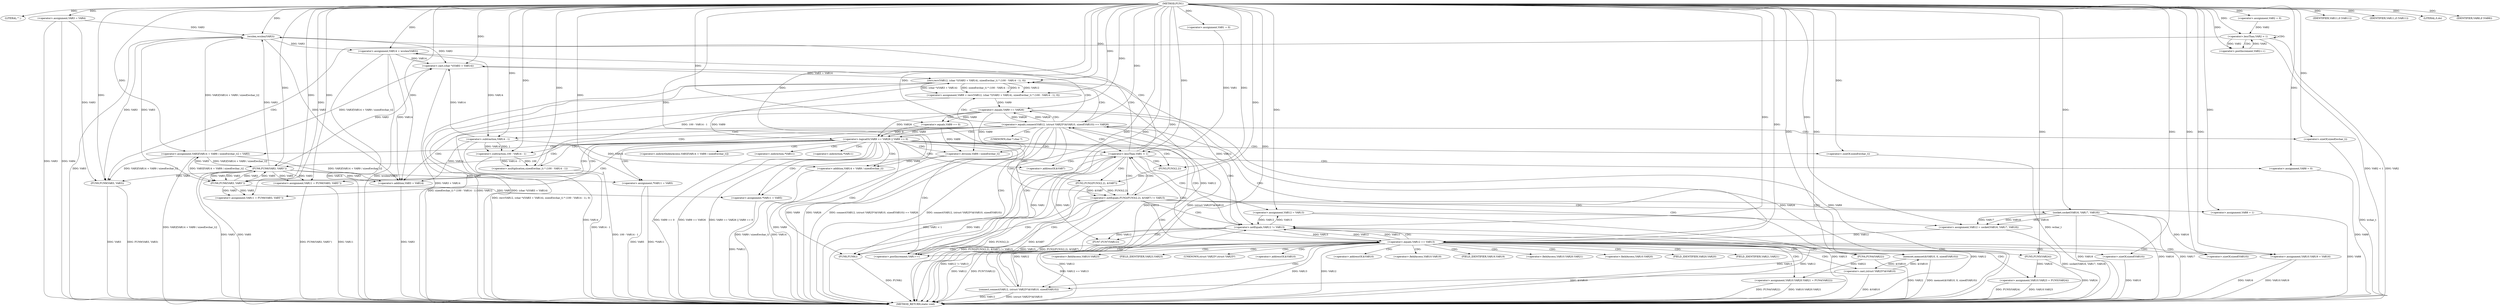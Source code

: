 digraph FUN1 {  
"1000100" [label = "(METHOD,FUN1)" ]
"1000290" [label = "(METHOD_RETURN,static void)" ]
"1000105" [label = "(LITERAL,\"\",)" ]
"1000106" [label = "(<operator>.assignment,VAR3 = VAR4)" ]
"1000110" [label = "(<operator>.assignment,VAR1 = 0)" ]
"1000113" [label = "(<operator>.lessThan,VAR1 < 1)" ]
"1000116" [label = "(<operator>.postIncrement,VAR1++)" ]
"1000122" [label = "(<operator>.assignment,VAR8 = 0)" ]
"1000129" [label = "(<operator>.assignment,VAR12 = VAR13)" ]
"1000133" [label = "(<operator>.assignment,VAR14 = wcslen(VAR3))" ]
"1000135" [label = "(wcslen,wcslen(VAR3))" ]
"1000140" [label = "(<operator>.notEquals,FUN2(FUN3(2,2), &VAR7) != VAR15)" ]
"1000141" [label = "(FUN2,FUN2(FUN3(2,2), &VAR7))" ]
"1000142" [label = "(FUN3,FUN3(2,2))" ]
"1000150" [label = "(<operator>.assignment,VAR8 = 1)" ]
"1000153" [label = "(<operator>.assignment,VAR12 = socket(VAR16, VAR17, VAR18))" ]
"1000155" [label = "(socket,socket(VAR16, VAR17, VAR18))" ]
"1000160" [label = "(<operator>.equals,VAR12 == VAR13)" ]
"1000165" [label = "(memset,memset(&VAR10, 0, sizeof(VAR10)))" ]
"1000169" [label = "(<operator>.sizeOf,sizeof(VAR10))" ]
"1000171" [label = "(<operator>.assignment,VAR10.VAR19 = VAR16)" ]
"1000176" [label = "(<operator>.assignment,VAR10.VAR20.VAR21 = FUN4(VAR22))" ]
"1000182" [label = "(FUN4,FUN4(VAR22))" ]
"1000184" [label = "(<operator>.assignment,VAR10.VAR23 = FUN5(VAR24))" ]
"1000188" [label = "(FUN5,FUN5(VAR24))" ]
"1000191" [label = "(<operator>.equals,connect(VAR12, (struct VAR25*)&VAR10, sizeof(VAR10)) == VAR26)" ]
"1000192" [label = "(connect,connect(VAR12, (struct VAR25*)&VAR10, sizeof(VAR10)))" ]
"1000194" [label = "(<operator>.cast,(struct VAR25*)&VAR10)" ]
"1000198" [label = "(<operator>.sizeOf,sizeof(VAR10))" ]
"1000203" [label = "(<operator>.assignment,VAR9 = recv(VAR12, (char *)(VAR3 + VAR14), sizeof(wchar_t) * (100 - VAR14 - 1), 0))" ]
"1000205" [label = "(recv,recv(VAR12, (char *)(VAR3 + VAR14), sizeof(wchar_t) * (100 - VAR14 - 1), 0))" ]
"1000207" [label = "(<operator>.cast,(char *)(VAR3 + VAR14))" ]
"1000209" [label = "(<operator>.addition,VAR3 + VAR14)" ]
"1000212" [label = "(<operator>.multiplication,sizeof(wchar_t) * (100 - VAR14 - 1))" ]
"1000213" [label = "(<operator>.sizeOf,sizeof(wchar_t))" ]
"1000215" [label = "(<operator>.subtraction,100 - VAR14 - 1)" ]
"1000217" [label = "(<operator>.subtraction,VAR14 - 1)" ]
"1000222" [label = "(<operator>.logicalOr,VAR9 == VAR26 || VAR9 == 0)" ]
"1000223" [label = "(<operator>.equals,VAR9 == VAR26)" ]
"1000226" [label = "(<operator>.equals,VAR9 == 0)" ]
"1000231" [label = "(<operator>.assignment,VAR3[VAR14 + VAR9 / sizeof(wchar_t)] = VAR5)" ]
"1000234" [label = "(<operator>.addition,VAR14 + VAR9 / sizeof(wchar_t))" ]
"1000236" [label = "(<operator>.division,VAR9 / sizeof(wchar_t))" ]
"1000238" [label = "(<operator>.sizeOf,sizeof(wchar_t))" ]
"1000241" [label = "(<operator>.assignment,VAR11 = FUN6(VAR3, VAR5''))" ]
"1000243" [label = "(FUN6,FUN6(VAR3, VAR5''))" ]
"1000247" [label = "(IDENTIFIER,VAR11,if (VAR11))" ]
"1000249" [label = "(<operator>.assignment,*VAR11 = VAR5)" ]
"1000253" [label = "(<operator>.assignment,VAR11 = FUN6(VAR3, VAR5''))" ]
"1000255" [label = "(FUN6,FUN6(VAR3, VAR5''))" ]
"1000259" [label = "(IDENTIFIER,VAR11,if (VAR11))" ]
"1000261" [label = "(<operator>.assignment,*VAR11 = VAR5)" ]
"1000265" [label = "(LITERAL,0,do)" ]
"1000267" [label = "(<operator>.notEquals,VAR12 != VAR13)" ]
"1000271" [label = "(FUN7,FUN7(VAR12))" ]
"1000274" [label = "(IDENTIFIER,VAR8,if (VAR8))" ]
"1000276" [label = "(FUN8,FUN8())" ]
"1000278" [label = "(<operator>.assignment,VAR2 = 0)" ]
"1000281" [label = "(<operator>.lessThan,VAR2 < 1)" ]
"1000284" [label = "(<operator>.postIncrement,VAR2++)" ]
"1000287" [label = "(FUN9,FUN9(VAR3, VAR3))" ]
"1000145" [label = "(<operator>.addressOf,&VAR7)" ]
"1000166" [label = "(<operator>.addressOf,&VAR10)" ]
"1000172" [label = "(<operator>.fieldAccess,VAR10.VAR19)" ]
"1000174" [label = "(FIELD_IDENTIFIER,VAR19,VAR19)" ]
"1000177" [label = "(<operator>.fieldAccess,VAR10.VAR20.VAR21)" ]
"1000178" [label = "(<operator>.fieldAccess,VAR10.VAR20)" ]
"1000180" [label = "(FIELD_IDENTIFIER,VAR20,VAR20)" ]
"1000181" [label = "(FIELD_IDENTIFIER,VAR21,VAR21)" ]
"1000185" [label = "(<operator>.fieldAccess,VAR10.VAR23)" ]
"1000187" [label = "(FIELD_IDENTIFIER,VAR23,VAR23)" ]
"1000195" [label = "(UNKNOWN,struct VAR25*,struct VAR25*)" ]
"1000196" [label = "(<operator>.addressOf,&VAR10)" ]
"1000208" [label = "(UNKNOWN,char *,char *)" ]
"1000232" [label = "(<operator>.indirectIndexAccess,VAR3[VAR14 + VAR9 / sizeof(wchar_t)])" ]
"1000250" [label = "(<operator>.indirection,*VAR11)" ]
"1000262" [label = "(<operator>.indirection,*VAR11)" ]
  "1000129" -> "1000290"  [ label = "DDG: VAR12"] 
  "1000184" -> "1000290"  [ label = "DDG: VAR10.VAR23"] 
  "1000253" -> "1000290"  [ label = "DDG: FUN6(VAR3, VAR5'')"] 
  "1000222" -> "1000290"  [ label = "DDG: VAR9 == 0"] 
  "1000176" -> "1000290"  [ label = "DDG: FUN4(VAR22)"] 
  "1000184" -> "1000290"  [ label = "DDG: FUN5(VAR24)"] 
  "1000171" -> "1000290"  [ label = "DDG: VAR10.VAR19"] 
  "1000141" -> "1000290"  [ label = "DDG: FUN3(2,2)"] 
  "1000223" -> "1000290"  [ label = "DDG: VAR26"] 
  "1000192" -> "1000290"  [ label = "DDG: (struct VAR25*)&VAR10"] 
  "1000226" -> "1000290"  [ label = "DDG: VAR9"] 
  "1000222" -> "1000290"  [ label = "DDG: VAR9 == VAR26"] 
  "1000106" -> "1000290"  [ label = "DDG: VAR4"] 
  "1000236" -> "1000290"  [ label = "DDG: VAR9"] 
  "1000207" -> "1000290"  [ label = "DDG: VAR3 + VAR14"] 
  "1000281" -> "1000290"  [ label = "DDG: VAR2"] 
  "1000209" -> "1000290"  [ label = "DDG: VAR3"] 
  "1000106" -> "1000290"  [ label = "DDG: VAR3"] 
  "1000234" -> "1000290"  [ label = "DDG: VAR9 / sizeof(wchar_t)"] 
  "1000150" -> "1000290"  [ label = "DDG: VAR8"] 
  "1000238" -> "1000290"  [ label = "DDG: wchar_t"] 
  "1000234" -> "1000290"  [ label = "DDG: VAR14"] 
  "1000191" -> "1000290"  [ label = "DDG: VAR26"] 
  "1000155" -> "1000290"  [ label = "DDG: VAR17"] 
  "1000287" -> "1000290"  [ label = "DDG: FUN9(VAR3, VAR3)"] 
  "1000215" -> "1000290"  [ label = "DDG: VAR14 - 1"] 
  "1000160" -> "1000290"  [ label = "DDG: VAR12 == VAR13"] 
  "1000213" -> "1000290"  [ label = "DDG: wchar_t"] 
  "1000253" -> "1000290"  [ label = "DDG: VAR11"] 
  "1000188" -> "1000290"  [ label = "DDG: VAR24"] 
  "1000113" -> "1000290"  [ label = "DDG: VAR1"] 
  "1000205" -> "1000290"  [ label = "DDG: VAR12"] 
  "1000122" -> "1000290"  [ label = "DDG: VAR8"] 
  "1000140" -> "1000290"  [ label = "DDG: FUN2(FUN3(2,2), &VAR7)"] 
  "1000267" -> "1000290"  [ label = "DDG: VAR13"] 
  "1000140" -> "1000290"  [ label = "DDG: FUN2(FUN3(2,2), &VAR7) != VAR15"] 
  "1000267" -> "1000290"  [ label = "DDG: VAR12"] 
  "1000153" -> "1000290"  [ label = "DDG: socket(VAR16, VAR17, VAR18)"] 
  "1000155" -> "1000290"  [ label = "DDG: VAR18"] 
  "1000287" -> "1000290"  [ label = "DDG: VAR3"] 
  "1000267" -> "1000290"  [ label = "DDG: VAR12 != VAR13"] 
  "1000133" -> "1000290"  [ label = "DDG: VAR14"] 
  "1000191" -> "1000290"  [ label = "DDG: connect(VAR12, (struct VAR25*)&VAR10, sizeof(VAR10)) == VAR26"] 
  "1000261" -> "1000290"  [ label = "DDG: VAR5"] 
  "1000217" -> "1000290"  [ label = "DDG: VAR14"] 
  "1000222" -> "1000290"  [ label = "DDG: VAR9 == VAR26 || VAR9 == 0"] 
  "1000205" -> "1000290"  [ label = "DDG: (char *)(VAR3 + VAR14)"] 
  "1000276" -> "1000290"  [ label = "DDG: FUN8()"] 
  "1000205" -> "1000290"  [ label = "DDG: sizeof(wchar_t) * (100 - VAR14 - 1)"] 
  "1000261" -> "1000290"  [ label = "DDG: *VAR11"] 
  "1000198" -> "1000290"  [ label = "DDG: VAR10"] 
  "1000231" -> "1000290"  [ label = "DDG: VAR3[VAR14 + VAR9 / sizeof(wchar_t)]"] 
  "1000133" -> "1000290"  [ label = "DDG: wcslen(VAR3)"] 
  "1000192" -> "1000290"  [ label = "DDG: VAR12"] 
  "1000113" -> "1000290"  [ label = "DDG: VAR1 < 1"] 
  "1000281" -> "1000290"  [ label = "DDG: VAR2 < 1"] 
  "1000135" -> "1000290"  [ label = "DDG: VAR3"] 
  "1000141" -> "1000290"  [ label = "DDG: &VAR7"] 
  "1000212" -> "1000290"  [ label = "DDG: 100 - VAR14 - 1"] 
  "1000176" -> "1000290"  [ label = "DDG: VAR10.VAR20.VAR21"] 
  "1000255" -> "1000290"  [ label = "DDG: VAR5"] 
  "1000155" -> "1000290"  [ label = "DDG: VAR16"] 
  "1000249" -> "1000290"  [ label = "DDG: *VAR11"] 
  "1000271" -> "1000290"  [ label = "DDG: VAR12"] 
  "1000203" -> "1000290"  [ label = "DDG: recv(VAR12, (char *)(VAR3 + VAR14), sizeof(wchar_t) * (100 - VAR14 - 1), 0)"] 
  "1000255" -> "1000290"  [ label = "DDG: VAR3"] 
  "1000194" -> "1000290"  [ label = "DDG: &VAR10"] 
  "1000160" -> "1000290"  [ label = "DDG: VAR13"] 
  "1000140" -> "1000290"  [ label = "DDG: VAR15"] 
  "1000160" -> "1000290"  [ label = "DDG: VAR12"] 
  "1000271" -> "1000290"  [ label = "DDG: FUN7(VAR12)"] 
  "1000182" -> "1000290"  [ label = "DDG: VAR22"] 
  "1000191" -> "1000290"  [ label = "DDG: connect(VAR12, (struct VAR25*)&VAR10, sizeof(VAR10))"] 
  "1000171" -> "1000290"  [ label = "DDG: VAR16"] 
  "1000223" -> "1000290"  [ label = "DDG: VAR9"] 
  "1000129" -> "1000290"  [ label = "DDG: VAR13"] 
  "1000165" -> "1000290"  [ label = "DDG: memset(&VAR10, 0, sizeof(VAR10))"] 
  "1000100" -> "1000105"  [ label = "DDG: "] 
  "1000100" -> "1000106"  [ label = "DDG: "] 
  "1000100" -> "1000110"  [ label = "DDG: "] 
  "1000116" -> "1000113"  [ label = "DDG: VAR1"] 
  "1000110" -> "1000113"  [ label = "DDG: VAR1"] 
  "1000100" -> "1000113"  [ label = "DDG: "] 
  "1000113" -> "1000116"  [ label = "DDG: VAR1"] 
  "1000100" -> "1000116"  [ label = "DDG: "] 
  "1000100" -> "1000122"  [ label = "DDG: "] 
  "1000267" -> "1000129"  [ label = "DDG: VAR13"] 
  "1000100" -> "1000129"  [ label = "DDG: "] 
  "1000135" -> "1000133"  [ label = "DDG: VAR3"] 
  "1000100" -> "1000133"  [ label = "DDG: "] 
  "1000231" -> "1000135"  [ label = "DDG: VAR3[VAR14 + VAR9 / sizeof(wchar_t)]"] 
  "1000255" -> "1000135"  [ label = "DDG: VAR3"] 
  "1000106" -> "1000135"  [ label = "DDG: VAR3"] 
  "1000100" -> "1000135"  [ label = "DDG: "] 
  "1000141" -> "1000140"  [ label = "DDG: FUN3(2,2)"] 
  "1000141" -> "1000140"  [ label = "DDG: &VAR7"] 
  "1000142" -> "1000141"  [ label = "DDG: 2"] 
  "1000100" -> "1000142"  [ label = "DDG: "] 
  "1000100" -> "1000140"  [ label = "DDG: "] 
  "1000100" -> "1000150"  [ label = "DDG: "] 
  "1000155" -> "1000153"  [ label = "DDG: VAR16"] 
  "1000155" -> "1000153"  [ label = "DDG: VAR17"] 
  "1000155" -> "1000153"  [ label = "DDG: VAR18"] 
  "1000100" -> "1000153"  [ label = "DDG: "] 
  "1000100" -> "1000155"  [ label = "DDG: "] 
  "1000153" -> "1000160"  [ label = "DDG: VAR12"] 
  "1000100" -> "1000160"  [ label = "DDG: "] 
  "1000267" -> "1000160"  [ label = "DDG: VAR13"] 
  "1000194" -> "1000165"  [ label = "DDG: &VAR10"] 
  "1000100" -> "1000165"  [ label = "DDG: "] 
  "1000100" -> "1000169"  [ label = "DDG: "] 
  "1000155" -> "1000171"  [ label = "DDG: VAR16"] 
  "1000100" -> "1000171"  [ label = "DDG: "] 
  "1000182" -> "1000176"  [ label = "DDG: VAR22"] 
  "1000100" -> "1000182"  [ label = "DDG: "] 
  "1000188" -> "1000184"  [ label = "DDG: VAR24"] 
  "1000100" -> "1000188"  [ label = "DDG: "] 
  "1000192" -> "1000191"  [ label = "DDG: VAR12"] 
  "1000192" -> "1000191"  [ label = "DDG: (struct VAR25*)&VAR10"] 
  "1000160" -> "1000192"  [ label = "DDG: VAR12"] 
  "1000100" -> "1000192"  [ label = "DDG: "] 
  "1000194" -> "1000192"  [ label = "DDG: &VAR10"] 
  "1000165" -> "1000194"  [ label = "DDG: &VAR10"] 
  "1000100" -> "1000198"  [ label = "DDG: "] 
  "1000223" -> "1000191"  [ label = "DDG: VAR26"] 
  "1000100" -> "1000191"  [ label = "DDG: "] 
  "1000205" -> "1000203"  [ label = "DDG: VAR12"] 
  "1000205" -> "1000203"  [ label = "DDG: (char *)(VAR3 + VAR14)"] 
  "1000205" -> "1000203"  [ label = "DDG: sizeof(wchar_t) * (100 - VAR14 - 1)"] 
  "1000205" -> "1000203"  [ label = "DDG: 0"] 
  "1000100" -> "1000203"  [ label = "DDG: "] 
  "1000192" -> "1000205"  [ label = "DDG: VAR12"] 
  "1000100" -> "1000205"  [ label = "DDG: "] 
  "1000207" -> "1000205"  [ label = "DDG: VAR3 + VAR14"] 
  "1000231" -> "1000207"  [ label = "DDG: VAR3[VAR14 + VAR9 / sizeof(wchar_t)]"] 
  "1000135" -> "1000207"  [ label = "DDG: VAR3"] 
  "1000255" -> "1000207"  [ label = "DDG: VAR3"] 
  "1000100" -> "1000207"  [ label = "DDG: "] 
  "1000133" -> "1000207"  [ label = "DDG: VAR14"] 
  "1000217" -> "1000207"  [ label = "DDG: VAR14"] 
  "1000231" -> "1000209"  [ label = "DDG: VAR3[VAR14 + VAR9 / sizeof(wchar_t)]"] 
  "1000135" -> "1000209"  [ label = "DDG: VAR3"] 
  "1000255" -> "1000209"  [ label = "DDG: VAR3"] 
  "1000100" -> "1000209"  [ label = "DDG: "] 
  "1000133" -> "1000209"  [ label = "DDG: VAR14"] 
  "1000217" -> "1000209"  [ label = "DDG: VAR14"] 
  "1000212" -> "1000205"  [ label = "DDG: 100 - VAR14 - 1"] 
  "1000100" -> "1000212"  [ label = "DDG: "] 
  "1000100" -> "1000213"  [ label = "DDG: "] 
  "1000215" -> "1000212"  [ label = "DDG: 100"] 
  "1000215" -> "1000212"  [ label = "DDG: VAR14 - 1"] 
  "1000100" -> "1000215"  [ label = "DDG: "] 
  "1000217" -> "1000215"  [ label = "DDG: VAR14"] 
  "1000217" -> "1000215"  [ label = "DDG: 1"] 
  "1000100" -> "1000217"  [ label = "DDG: "] 
  "1000133" -> "1000217"  [ label = "DDG: VAR14"] 
  "1000223" -> "1000222"  [ label = "DDG: VAR9"] 
  "1000223" -> "1000222"  [ label = "DDG: VAR26"] 
  "1000203" -> "1000223"  [ label = "DDG: VAR9"] 
  "1000100" -> "1000223"  [ label = "DDG: "] 
  "1000191" -> "1000223"  [ label = "DDG: VAR26"] 
  "1000226" -> "1000222"  [ label = "DDG: VAR9"] 
  "1000226" -> "1000222"  [ label = "DDG: 0"] 
  "1000223" -> "1000226"  [ label = "DDG: VAR9"] 
  "1000100" -> "1000226"  [ label = "DDG: "] 
  "1000255" -> "1000231"  [ label = "DDG: VAR5"] 
  "1000100" -> "1000231"  [ label = "DDG: "] 
  "1000217" -> "1000234"  [ label = "DDG: VAR14"] 
  "1000100" -> "1000234"  [ label = "DDG: "] 
  "1000236" -> "1000234"  [ label = "DDG: VAR9"] 
  "1000226" -> "1000236"  [ label = "DDG: VAR9"] 
  "1000223" -> "1000236"  [ label = "DDG: VAR9"] 
  "1000100" -> "1000236"  [ label = "DDG: "] 
  "1000100" -> "1000238"  [ label = "DDG: "] 
  "1000243" -> "1000241"  [ label = "DDG: VAR3"] 
  "1000243" -> "1000241"  [ label = "DDG: VAR5"] 
  "1000100" -> "1000241"  [ label = "DDG: "] 
  "1000231" -> "1000243"  [ label = "DDG: VAR3[VAR14 + VAR9 / sizeof(wchar_t)]"] 
  "1000100" -> "1000243"  [ label = "DDG: "] 
  "1000135" -> "1000243"  [ label = "DDG: VAR3"] 
  "1000255" -> "1000243"  [ label = "DDG: VAR3"] 
  "1000255" -> "1000243"  [ label = "DDG: VAR5"] 
  "1000100" -> "1000247"  [ label = "DDG: "] 
  "1000243" -> "1000249"  [ label = "DDG: VAR5"] 
  "1000100" -> "1000249"  [ label = "DDG: "] 
  "1000255" -> "1000253"  [ label = "DDG: VAR3"] 
  "1000255" -> "1000253"  [ label = "DDG: VAR5"] 
  "1000100" -> "1000253"  [ label = "DDG: "] 
  "1000231" -> "1000255"  [ label = "DDG: VAR3[VAR14 + VAR9 / sizeof(wchar_t)]"] 
  "1000243" -> "1000255"  [ label = "DDG: VAR3"] 
  "1000100" -> "1000255"  [ label = "DDG: "] 
  "1000243" -> "1000255"  [ label = "DDG: VAR5"] 
  "1000100" -> "1000259"  [ label = "DDG: "] 
  "1000255" -> "1000261"  [ label = "DDG: VAR5"] 
  "1000100" -> "1000261"  [ label = "DDG: "] 
  "1000100" -> "1000265"  [ label = "DDG: "] 
  "1000129" -> "1000267"  [ label = "DDG: VAR12"] 
  "1000205" -> "1000267"  [ label = "DDG: VAR12"] 
  "1000192" -> "1000267"  [ label = "DDG: VAR12"] 
  "1000160" -> "1000267"  [ label = "DDG: VAR12"] 
  "1000100" -> "1000267"  [ label = "DDG: "] 
  "1000160" -> "1000267"  [ label = "DDG: VAR13"] 
  "1000267" -> "1000271"  [ label = "DDG: VAR12"] 
  "1000100" -> "1000271"  [ label = "DDG: "] 
  "1000100" -> "1000274"  [ label = "DDG: "] 
  "1000100" -> "1000276"  [ label = "DDG: "] 
  "1000100" -> "1000278"  [ label = "DDG: "] 
  "1000284" -> "1000281"  [ label = "DDG: VAR2"] 
  "1000278" -> "1000281"  [ label = "DDG: VAR2"] 
  "1000100" -> "1000281"  [ label = "DDG: "] 
  "1000281" -> "1000284"  [ label = "DDG: VAR2"] 
  "1000100" -> "1000284"  [ label = "DDG: "] 
  "1000231" -> "1000287"  [ label = "DDG: VAR3[VAR14 + VAR9 / sizeof(wchar_t)]"] 
  "1000255" -> "1000287"  [ label = "DDG: VAR3"] 
  "1000106" -> "1000287"  [ label = "DDG: VAR3"] 
  "1000135" -> "1000287"  [ label = "DDG: VAR3"] 
  "1000100" -> "1000287"  [ label = "DDG: "] 
  "1000113" -> "1000142"  [ label = "CDG: "] 
  "1000113" -> "1000141"  [ label = "CDG: "] 
  "1000113" -> "1000133"  [ label = "CDG: "] 
  "1000113" -> "1000122"  [ label = "CDG: "] 
  "1000113" -> "1000145"  [ label = "CDG: "] 
  "1000113" -> "1000135"  [ label = "CDG: "] 
  "1000113" -> "1000129"  [ label = "CDG: "] 
  "1000113" -> "1000140"  [ label = "CDG: "] 
  "1000140" -> "1000150"  [ label = "CDG: "] 
  "1000140" -> "1000160"  [ label = "CDG: "] 
  "1000140" -> "1000153"  [ label = "CDG: "] 
  "1000140" -> "1000155"  [ label = "CDG: "] 
  "1000140" -> "1000116"  [ label = "CDG: "] 
  "1000140" -> "1000113"  [ label = "CDG: "] 
  "1000140" -> "1000267"  [ label = "CDG: "] 
  "1000140" -> "1000276"  [ label = "CDG: "] 
  "1000160" -> "1000174"  [ label = "CDG: "] 
  "1000160" -> "1000191"  [ label = "CDG: "] 
  "1000160" -> "1000182"  [ label = "CDG: "] 
  "1000160" -> "1000166"  [ label = "CDG: "] 
  "1000160" -> "1000180"  [ label = "CDG: "] 
  "1000160" -> "1000165"  [ label = "CDG: "] 
  "1000160" -> "1000188"  [ label = "CDG: "] 
  "1000160" -> "1000194"  [ label = "CDG: "] 
  "1000160" -> "1000192"  [ label = "CDG: "] 
  "1000160" -> "1000176"  [ label = "CDG: "] 
  "1000160" -> "1000198"  [ label = "CDG: "] 
  "1000160" -> "1000187"  [ label = "CDG: "] 
  "1000160" -> "1000185"  [ label = "CDG: "] 
  "1000160" -> "1000195"  [ label = "CDG: "] 
  "1000160" -> "1000172"  [ label = "CDG: "] 
  "1000160" -> "1000169"  [ label = "CDG: "] 
  "1000160" -> "1000196"  [ label = "CDG: "] 
  "1000160" -> "1000178"  [ label = "CDG: "] 
  "1000160" -> "1000171"  [ label = "CDG: "] 
  "1000160" -> "1000184"  [ label = "CDG: "] 
  "1000160" -> "1000177"  [ label = "CDG: "] 
  "1000160" -> "1000181"  [ label = "CDG: "] 
  "1000160" -> "1000116"  [ label = "CDG: "] 
  "1000160" -> "1000113"  [ label = "CDG: "] 
  "1000160" -> "1000267"  [ label = "CDG: "] 
  "1000160" -> "1000276"  [ label = "CDG: "] 
  "1000191" -> "1000208"  [ label = "CDG: "] 
  "1000191" -> "1000222"  [ label = "CDG: "] 
  "1000191" -> "1000217"  [ label = "CDG: "] 
  "1000191" -> "1000213"  [ label = "CDG: "] 
  "1000191" -> "1000212"  [ label = "CDG: "] 
  "1000191" -> "1000215"  [ label = "CDG: "] 
  "1000191" -> "1000207"  [ label = "CDG: "] 
  "1000191" -> "1000203"  [ label = "CDG: "] 
  "1000191" -> "1000205"  [ label = "CDG: "] 
  "1000191" -> "1000209"  [ label = "CDG: "] 
  "1000191" -> "1000223"  [ label = "CDG: "] 
  "1000191" -> "1000116"  [ label = "CDG: "] 
  "1000191" -> "1000113"  [ label = "CDG: "] 
  "1000191" -> "1000267"  [ label = "CDG: "] 
  "1000191" -> "1000276"  [ label = "CDG: "] 
  "1000222" -> "1000238"  [ label = "CDG: "] 
  "1000222" -> "1000255"  [ label = "CDG: "] 
  "1000222" -> "1000243"  [ label = "CDG: "] 
  "1000222" -> "1000236"  [ label = "CDG: "] 
  "1000222" -> "1000232"  [ label = "CDG: "] 
  "1000222" -> "1000234"  [ label = "CDG: "] 
  "1000222" -> "1000253"  [ label = "CDG: "] 
  "1000222" -> "1000231"  [ label = "CDG: "] 
  "1000222" -> "1000241"  [ label = "CDG: "] 
  "1000222" -> "1000261"  [ label = "CDG: "] 
  "1000222" -> "1000262"  [ label = "CDG: "] 
  "1000222" -> "1000250"  [ label = "CDG: "] 
  "1000222" -> "1000249"  [ label = "CDG: "] 
  "1000222" -> "1000142"  [ label = "CDG: "] 
  "1000222" -> "1000141"  [ label = "CDG: "] 
  "1000222" -> "1000116"  [ label = "CDG: "] 
  "1000222" -> "1000145"  [ label = "CDG: "] 
  "1000222" -> "1000113"  [ label = "CDG: "] 
  "1000222" -> "1000267"  [ label = "CDG: "] 
  "1000222" -> "1000140"  [ label = "CDG: "] 
  "1000222" -> "1000276"  [ label = "CDG: "] 
  "1000223" -> "1000226"  [ label = "CDG: "] 
  "1000267" -> "1000271"  [ label = "CDG: "] 
  "1000281" -> "1000281"  [ label = "CDG: "] 
  "1000281" -> "1000284"  [ label = "CDG: "] 
  "1000281" -> "1000287"  [ label = "CDG: "] 
}
